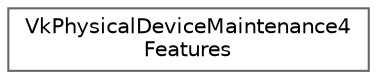 digraph "类继承关系图"
{
 // LATEX_PDF_SIZE
  bgcolor="transparent";
  edge [fontname=Helvetica,fontsize=10,labelfontname=Helvetica,labelfontsize=10];
  node [fontname=Helvetica,fontsize=10,shape=box,height=0.2,width=0.4];
  rankdir="LR";
  Node0 [id="Node000000",label="VkPhysicalDeviceMaintenance4\lFeatures",height=0.2,width=0.4,color="grey40", fillcolor="white", style="filled",URL="$struct_vk_physical_device_maintenance4_features.html",tooltip=" "];
}
